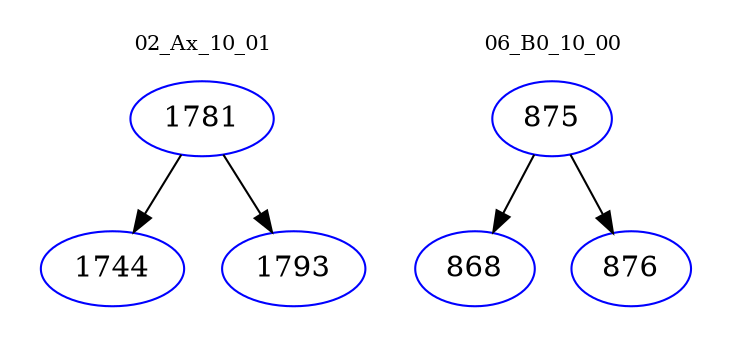 digraph{
subgraph cluster_0 {
color = white
label = "02_Ax_10_01";
fontsize=10;
T0_1781 [label="1781", color="blue"]
T0_1781 -> T0_1744 [color="black"]
T0_1744 [label="1744", color="blue"]
T0_1781 -> T0_1793 [color="black"]
T0_1793 [label="1793", color="blue"]
}
subgraph cluster_1 {
color = white
label = "06_B0_10_00";
fontsize=10;
T1_875 [label="875", color="blue"]
T1_875 -> T1_868 [color="black"]
T1_868 [label="868", color="blue"]
T1_875 -> T1_876 [color="black"]
T1_876 [label="876", color="blue"]
}
}
